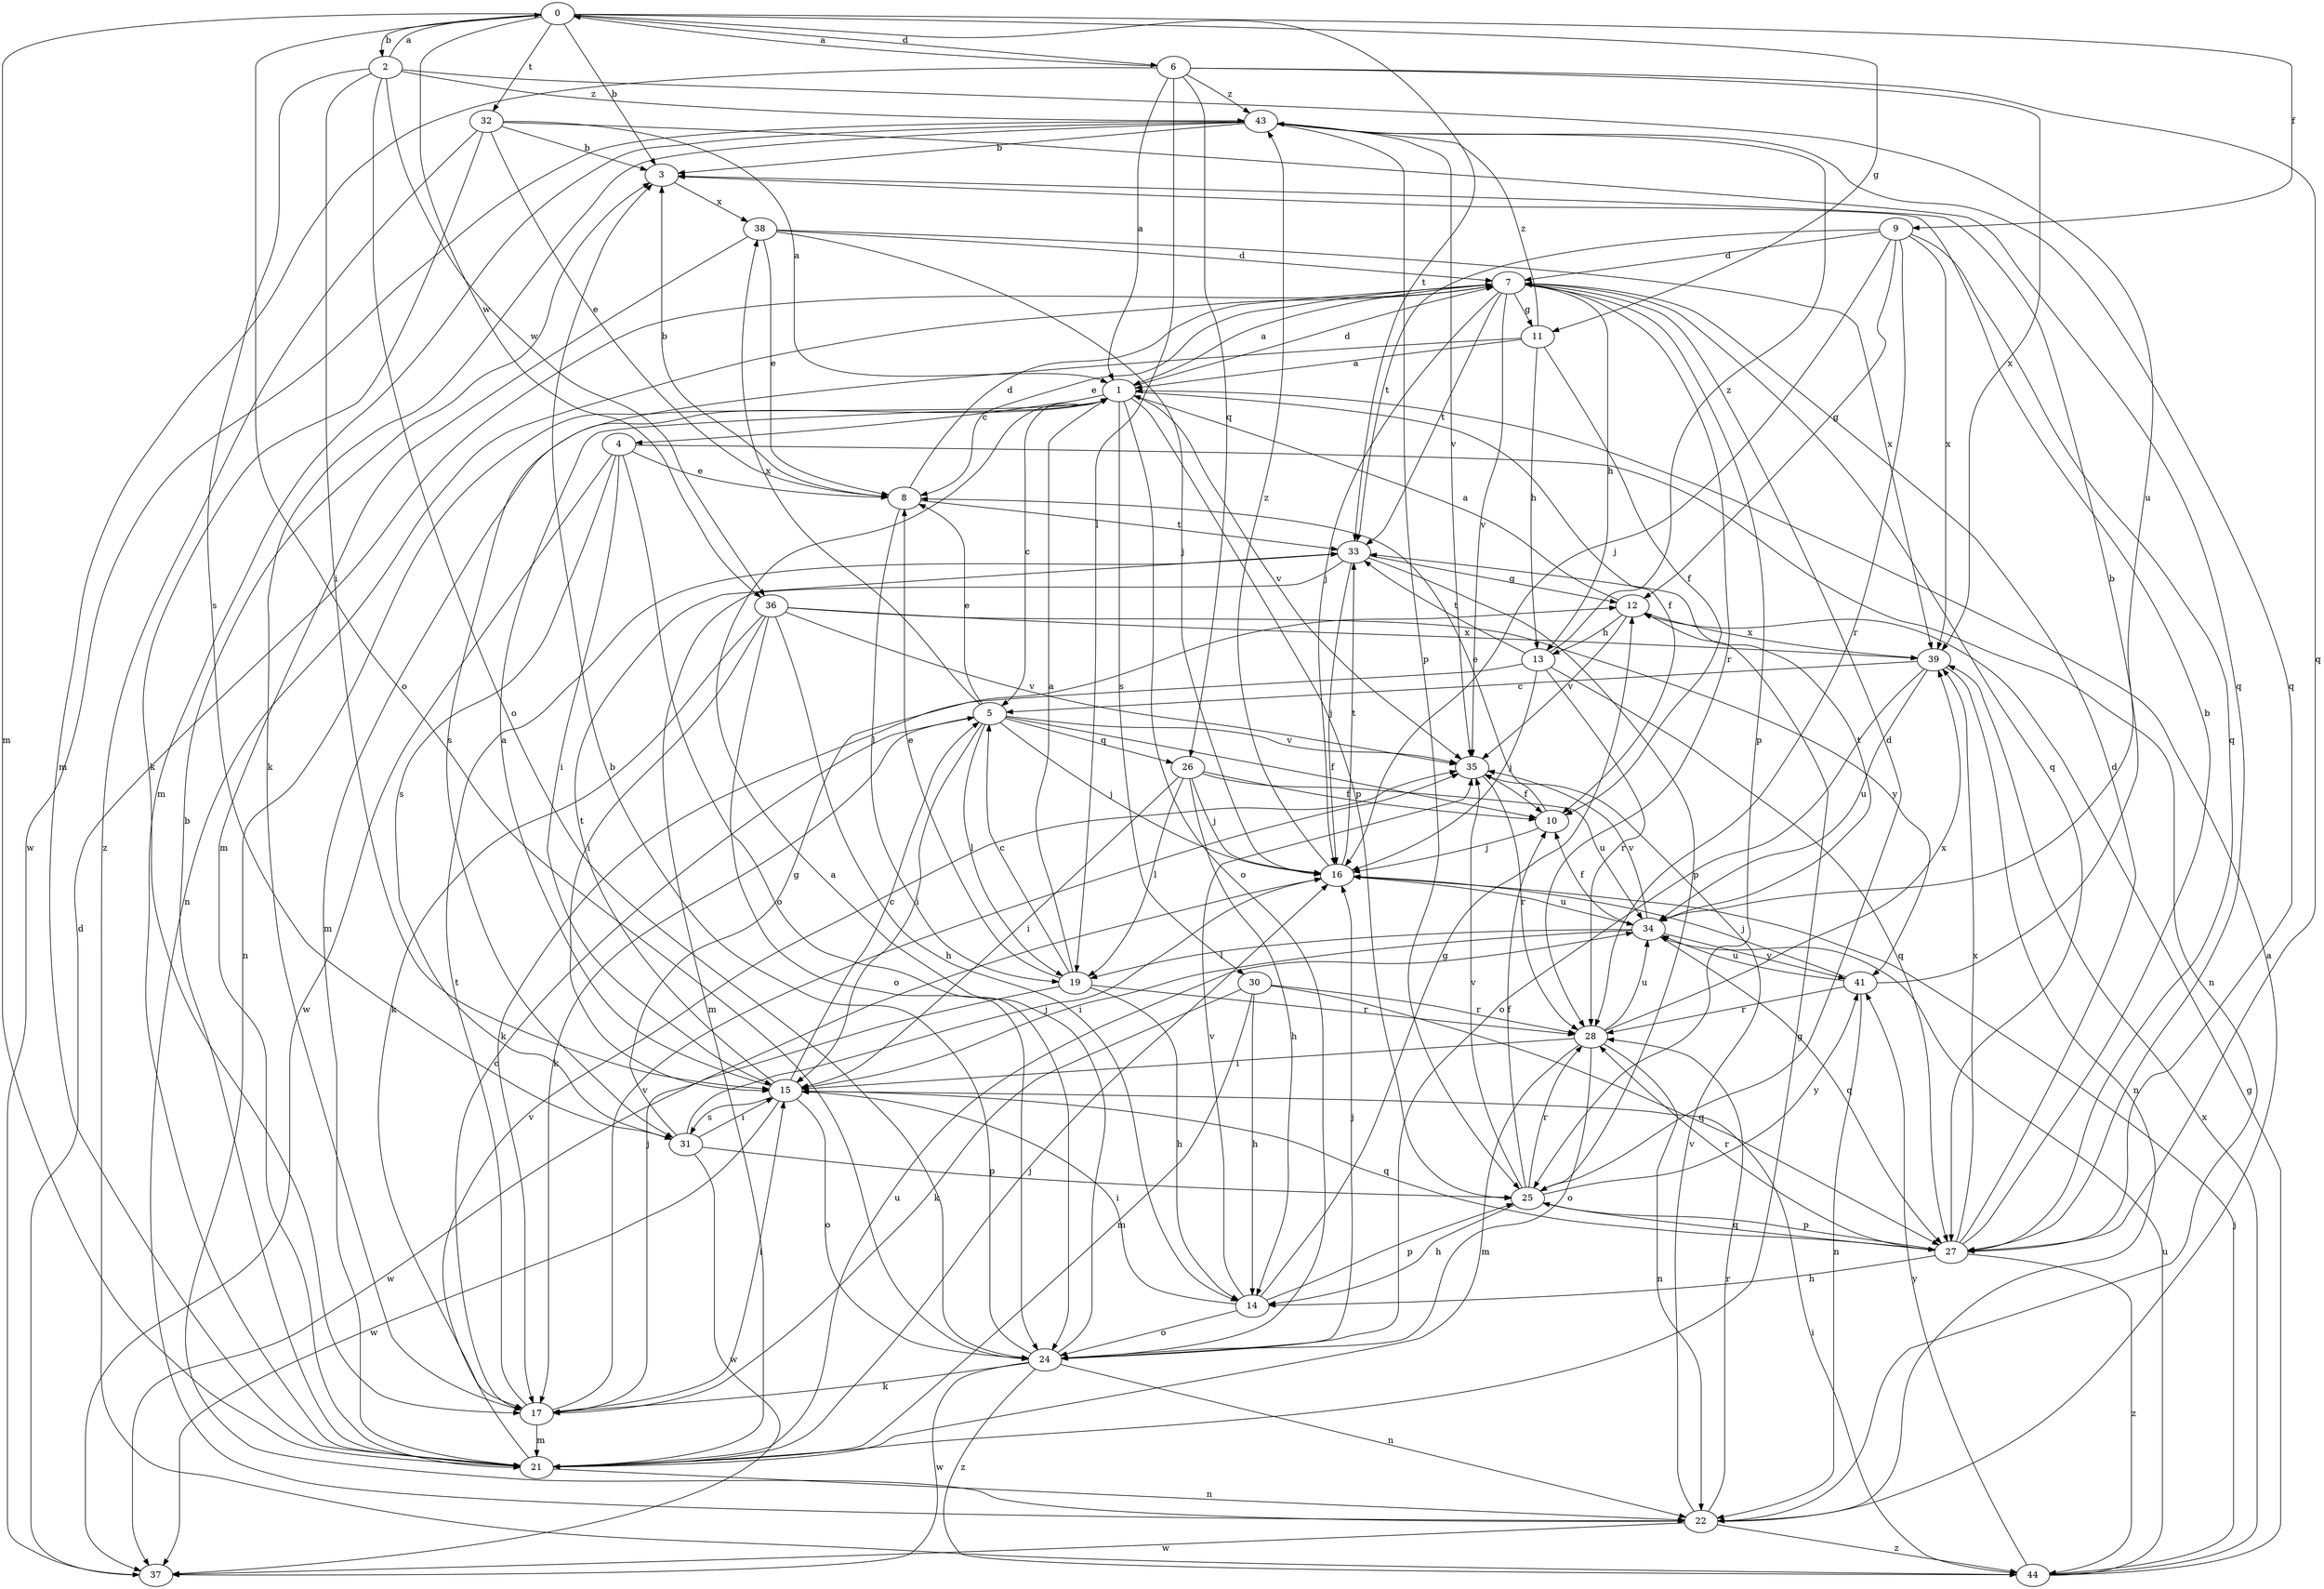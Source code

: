 strict digraph  {
0;
1;
2;
3;
4;
5;
6;
7;
8;
9;
10;
11;
12;
13;
14;
15;
16;
17;
19;
21;
22;
24;
25;
26;
27;
28;
30;
31;
32;
33;
34;
35;
36;
37;
38;
39;
41;
43;
44;
0 -> 2  [label=b];
0 -> 3  [label=b];
0 -> 6  [label=d];
0 -> 9  [label=f];
0 -> 11  [label=g];
0 -> 21  [label=m];
0 -> 24  [label=o];
0 -> 32  [label=t];
0 -> 33  [label=t];
0 -> 36  [label=w];
1 -> 4  [label=c];
1 -> 5  [label=c];
1 -> 7  [label=d];
1 -> 10  [label=f];
1 -> 21  [label=m];
1 -> 22  [label=n];
1 -> 24  [label=o];
1 -> 25  [label=p];
1 -> 30  [label=s];
1 -> 35  [label=v];
2 -> 0  [label=a];
2 -> 15  [label=i];
2 -> 24  [label=o];
2 -> 31  [label=s];
2 -> 34  [label=u];
2 -> 36  [label=w];
2 -> 43  [label=z];
3 -> 38  [label=x];
4 -> 8  [label=e];
4 -> 15  [label=i];
4 -> 22  [label=n];
4 -> 24  [label=o];
4 -> 31  [label=s];
4 -> 37  [label=w];
5 -> 8  [label=e];
5 -> 10  [label=f];
5 -> 15  [label=i];
5 -> 16  [label=j];
5 -> 17  [label=k];
5 -> 19  [label=l];
5 -> 26  [label=q];
5 -> 35  [label=v];
5 -> 38  [label=x];
6 -> 0  [label=a];
6 -> 1  [label=a];
6 -> 19  [label=l];
6 -> 21  [label=m];
6 -> 26  [label=q];
6 -> 27  [label=q];
6 -> 39  [label=x];
6 -> 43  [label=z];
7 -> 1  [label=a];
7 -> 8  [label=e];
7 -> 11  [label=g];
7 -> 13  [label=h];
7 -> 16  [label=j];
7 -> 22  [label=n];
7 -> 25  [label=p];
7 -> 27  [label=q];
7 -> 28  [label=r];
7 -> 33  [label=t];
7 -> 35  [label=v];
8 -> 3  [label=b];
8 -> 7  [label=d];
8 -> 19  [label=l];
8 -> 33  [label=t];
9 -> 7  [label=d];
9 -> 12  [label=g];
9 -> 16  [label=j];
9 -> 27  [label=q];
9 -> 28  [label=r];
9 -> 33  [label=t];
9 -> 39  [label=x];
10 -> 8  [label=e];
10 -> 16  [label=j];
11 -> 1  [label=a];
11 -> 10  [label=f];
11 -> 13  [label=h];
11 -> 31  [label=s];
11 -> 43  [label=z];
12 -> 1  [label=a];
12 -> 13  [label=h];
12 -> 35  [label=v];
12 -> 39  [label=x];
13 -> 16  [label=j];
13 -> 17  [label=k];
13 -> 27  [label=q];
13 -> 28  [label=r];
13 -> 33  [label=t];
13 -> 43  [label=z];
14 -> 12  [label=g];
14 -> 15  [label=i];
14 -> 24  [label=o];
14 -> 25  [label=p];
14 -> 35  [label=v];
15 -> 1  [label=a];
15 -> 5  [label=c];
15 -> 24  [label=o];
15 -> 27  [label=q];
15 -> 31  [label=s];
15 -> 33  [label=t];
15 -> 37  [label=w];
16 -> 33  [label=t];
16 -> 34  [label=u];
16 -> 43  [label=z];
17 -> 5  [label=c];
17 -> 15  [label=i];
17 -> 16  [label=j];
17 -> 21  [label=m];
17 -> 33  [label=t];
17 -> 35  [label=v];
19 -> 1  [label=a];
19 -> 5  [label=c];
19 -> 8  [label=e];
19 -> 14  [label=h];
19 -> 28  [label=r];
19 -> 37  [label=w];
21 -> 3  [label=b];
21 -> 12  [label=g];
21 -> 16  [label=j];
21 -> 22  [label=n];
21 -> 34  [label=u];
21 -> 35  [label=v];
22 -> 1  [label=a];
22 -> 28  [label=r];
22 -> 35  [label=v];
22 -> 37  [label=w];
22 -> 44  [label=z];
24 -> 1  [label=a];
24 -> 3  [label=b];
24 -> 16  [label=j];
24 -> 17  [label=k];
24 -> 22  [label=n];
24 -> 37  [label=w];
24 -> 44  [label=z];
25 -> 7  [label=d];
25 -> 10  [label=f];
25 -> 14  [label=h];
25 -> 27  [label=q];
25 -> 28  [label=r];
25 -> 35  [label=v];
25 -> 41  [label=y];
26 -> 10  [label=f];
26 -> 14  [label=h];
26 -> 15  [label=i];
26 -> 16  [label=j];
26 -> 19  [label=l];
26 -> 34  [label=u];
27 -> 3  [label=b];
27 -> 7  [label=d];
27 -> 14  [label=h];
27 -> 25  [label=p];
27 -> 28  [label=r];
27 -> 39  [label=x];
27 -> 44  [label=z];
28 -> 15  [label=i];
28 -> 21  [label=m];
28 -> 22  [label=n];
28 -> 24  [label=o];
28 -> 34  [label=u];
28 -> 39  [label=x];
30 -> 14  [label=h];
30 -> 17  [label=k];
30 -> 21  [label=m];
30 -> 27  [label=q];
30 -> 28  [label=r];
31 -> 12  [label=g];
31 -> 15  [label=i];
31 -> 16  [label=j];
31 -> 25  [label=p];
31 -> 37  [label=w];
32 -> 1  [label=a];
32 -> 3  [label=b];
32 -> 8  [label=e];
32 -> 17  [label=k];
32 -> 27  [label=q];
32 -> 44  [label=z];
33 -> 12  [label=g];
33 -> 16  [label=j];
33 -> 21  [label=m];
33 -> 25  [label=p];
34 -> 10  [label=f];
34 -> 15  [label=i];
34 -> 19  [label=l];
34 -> 27  [label=q];
34 -> 33  [label=t];
34 -> 35  [label=v];
34 -> 41  [label=y];
35 -> 10  [label=f];
35 -> 28  [label=r];
36 -> 14  [label=h];
36 -> 15  [label=i];
36 -> 17  [label=k];
36 -> 24  [label=o];
36 -> 35  [label=v];
36 -> 39  [label=x];
36 -> 41  [label=y];
37 -> 7  [label=d];
38 -> 7  [label=d];
38 -> 8  [label=e];
38 -> 16  [label=j];
38 -> 21  [label=m];
38 -> 39  [label=x];
39 -> 5  [label=c];
39 -> 22  [label=n];
39 -> 24  [label=o];
39 -> 34  [label=u];
41 -> 3  [label=b];
41 -> 16  [label=j];
41 -> 22  [label=n];
41 -> 28  [label=r];
41 -> 34  [label=u];
43 -> 3  [label=b];
43 -> 17  [label=k];
43 -> 21  [label=m];
43 -> 25  [label=p];
43 -> 27  [label=q];
43 -> 35  [label=v];
43 -> 37  [label=w];
44 -> 12  [label=g];
44 -> 15  [label=i];
44 -> 16  [label=j];
44 -> 34  [label=u];
44 -> 39  [label=x];
44 -> 41  [label=y];
}
